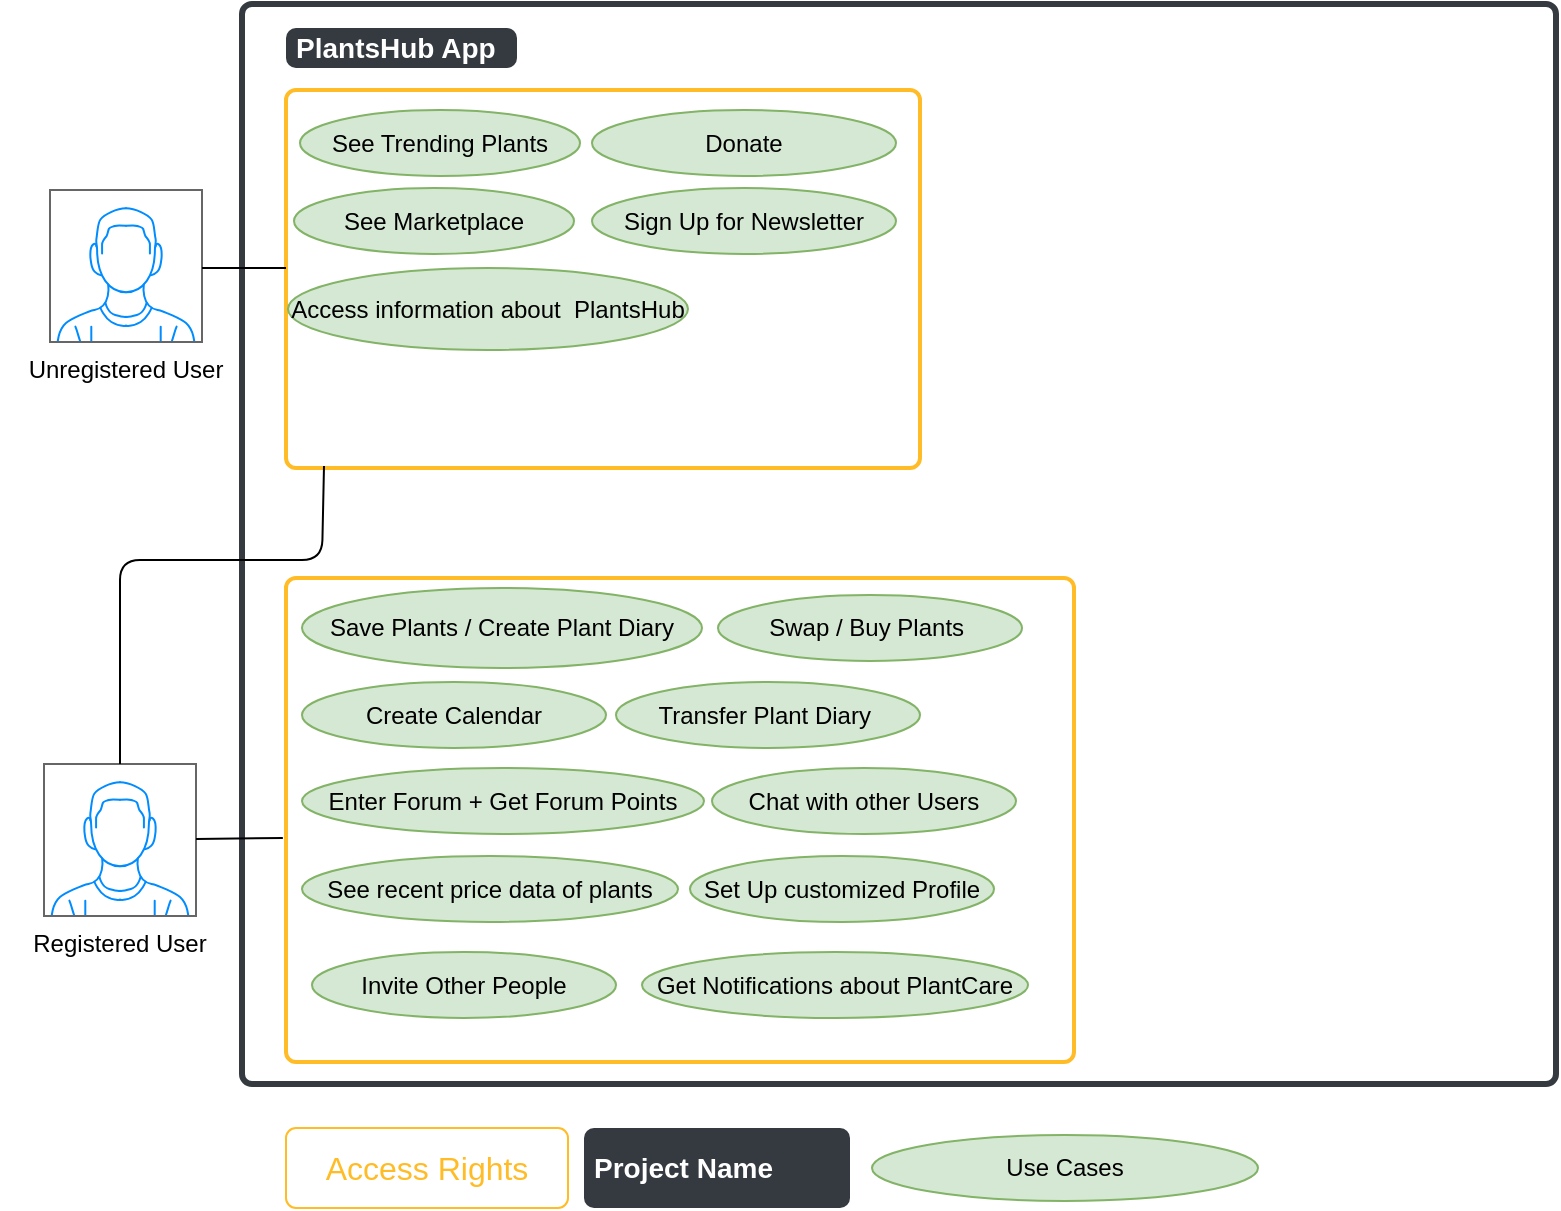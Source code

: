 <mxfile version="13.8.0" type="device"><diagram id="VJPvlXThsXL5bL5BLkOt" name="Page-1"><mxGraphModel dx="1064" dy="744" grid="0" gridSize="10" guides="1" tooltips="1" connect="1" arrows="1" fold="1" page="1" pageScale="1" pageWidth="827" pageHeight="1169" math="0" shadow="0"><root><mxCell id="0"/><mxCell id="1" parent="0"/><mxCell id="SFkvLsNOR4kEBYJkepob-16" value="" style="html=1;shadow=0;dashed=0;shape=mxgraph.bootstrap.rrect;rSize=5;strokeColor=#343A40;strokeWidth=3;fillColor=none;fontColor=#343A40;whiteSpace=wrap;align=center;verticalAlign=middle;spacingLeft=0;fontStyle=0;fontSize=16;spacing=5;" parent="1" vertex="1"><mxGeometry x="134" y="39" width="657" height="540" as="geometry"/></mxCell><mxCell id="SFkvLsNOR4kEBYJkepob-30" value="" style="html=1;shadow=0;dashed=0;shape=mxgraph.bootstrap.rrect;rSize=5;strokeColor=#FFBC26;strokeWidth=2;fillColor=none;fontColor=#FFBC26;whiteSpace=wrap;align=center;verticalAlign=middle;spacingLeft=0;fontStyle=0;fontSize=16;spacing=5;" parent="1" vertex="1"><mxGeometry x="156" y="326" width="394" height="242" as="geometry"/></mxCell><mxCell id="SFkvLsNOR4kEBYJkepob-7" value="" style="group" parent="1" vertex="1" connectable="0"><mxGeometry x="16" y="132" width="120" height="100" as="geometry"/></mxCell><mxCell id="SFkvLsNOR4kEBYJkepob-5" value="" style="verticalLabelPosition=bottom;shadow=0;dashed=0;align=center;html=1;verticalAlign=top;strokeWidth=1;shape=mxgraph.mockup.containers.userMale;strokeColor=#666666;strokeColor2=#008cff;" parent="SFkvLsNOR4kEBYJkepob-7" vertex="1"><mxGeometry x="22" width="76" height="76" as="geometry"/></mxCell><mxCell id="SFkvLsNOR4kEBYJkepob-6" value="Unregistered User" style="text;html=1;strokeColor=none;fillColor=none;align=center;verticalAlign=middle;whiteSpace=wrap;rounded=0;" parent="SFkvLsNOR4kEBYJkepob-7" vertex="1"><mxGeometry y="80" width="120" height="20" as="geometry"/></mxCell><mxCell id="SFkvLsNOR4kEBYJkepob-12" value="" style="group" parent="1" vertex="1" connectable="0"><mxGeometry x="13" y="419" width="120" height="100" as="geometry"/></mxCell><mxCell id="SFkvLsNOR4kEBYJkepob-13" value="" style="verticalLabelPosition=bottom;shadow=0;dashed=0;align=center;html=1;verticalAlign=top;strokeWidth=1;shape=mxgraph.mockup.containers.userMale;strokeColor=#666666;strokeColor2=#008cff;" parent="SFkvLsNOR4kEBYJkepob-12" vertex="1"><mxGeometry x="22" width="76" height="76" as="geometry"/></mxCell><mxCell id="SFkvLsNOR4kEBYJkepob-14" value="Registered User" style="text;html=1;strokeColor=none;fillColor=none;align=center;verticalAlign=middle;whiteSpace=wrap;rounded=0;" parent="SFkvLsNOR4kEBYJkepob-12" vertex="1"><mxGeometry y="80" width="120" height="20" as="geometry"/></mxCell><mxCell id="SFkvLsNOR4kEBYJkepob-17" value="PlantsHub App" style="html=1;shadow=0;dashed=0;shape=mxgraph.bootstrap.rrect;rSize=5;strokeColor=none;strokeWidth=1;fillColor=#343A40;fontColor=#FFFFFF;whiteSpace=wrap;align=left;verticalAlign=middle;spacingLeft=0;fontStyle=1;fontSize=14;spacing=5;" parent="1" vertex="1"><mxGeometry x="156" y="51" width="115.5" height="20" as="geometry"/></mxCell><mxCell id="SFkvLsNOR4kEBYJkepob-45" value="" style="group;strokeWidth=1;" parent="1" vertex="1" connectable="0"><mxGeometry x="156" y="82" width="317" height="189" as="geometry"/></mxCell><mxCell id="SFkvLsNOR4kEBYJkepob-29" value="" style="html=1;shadow=0;dashed=0;shape=mxgraph.bootstrap.rrect;rSize=5;strokeColor=#FFBC26;strokeWidth=2;fillColor=none;fontColor=#FFBC26;whiteSpace=wrap;align=center;verticalAlign=middle;spacingLeft=0;fontStyle=0;fontSize=16;spacing=5;" parent="SFkvLsNOR4kEBYJkepob-45" vertex="1"><mxGeometry width="317" height="189" as="geometry"/></mxCell><mxCell id="9S2ckzUQGxbAou5ynHKi-3" value="See Trending Plants" style="ellipse;whiteSpace=wrap;html=1;fillColor=#d5e8d4;strokeColor=#82b366;" vertex="1" parent="SFkvLsNOR4kEBYJkepob-45"><mxGeometry x="7" y="10" width="140" height="33" as="geometry"/></mxCell><mxCell id="9S2ckzUQGxbAou5ynHKi-4" value="&lt;span style=&quot;text-align: left&quot;&gt;See Marketplace&lt;/span&gt;" style="ellipse;whiteSpace=wrap;html=1;fillColor=#d5e8d4;strokeColor=#82b366;" vertex="1" parent="SFkvLsNOR4kEBYJkepob-45"><mxGeometry x="4" y="49" width="140" height="33" as="geometry"/></mxCell><mxCell id="9S2ckzUQGxbAou5ynHKi-5" value="&lt;span style=&quot;text-align: left&quot;&gt;Access information about &amp;nbsp;PlantsHub&lt;/span&gt;" style="ellipse;whiteSpace=wrap;html=1;fillColor=#d5e8d4;strokeColor=#82b366;" vertex="1" parent="SFkvLsNOR4kEBYJkepob-45"><mxGeometry x="1" y="89" width="200" height="41" as="geometry"/></mxCell><mxCell id="9S2ckzUQGxbAou5ynHKi-6" value="&lt;span style=&quot;text-align: left&quot;&gt;Sign Up for Newsletter&lt;/span&gt;" style="ellipse;whiteSpace=wrap;html=1;fillColor=#d5e8d4;strokeColor=#82b366;" vertex="1" parent="SFkvLsNOR4kEBYJkepob-45"><mxGeometry x="153" y="49" width="152" height="33" as="geometry"/></mxCell><mxCell id="9S2ckzUQGxbAou5ynHKi-7" value="&lt;span style=&quot;text-align: left&quot;&gt;Donate&lt;/span&gt;" style="ellipse;whiteSpace=wrap;html=1;fillColor=#d5e8d4;strokeColor=#82b366;" vertex="1" parent="SFkvLsNOR4kEBYJkepob-45"><mxGeometry x="153" y="10" width="152" height="33" as="geometry"/></mxCell><mxCell id="SFkvLsNOR4kEBYJkepob-47" value="" style="endArrow=none;html=1;entryX=0;entryY=0.471;entryDx=0;entryDy=0;entryPerimeter=0;" parent="1" target="SFkvLsNOR4kEBYJkepob-29" edge="1"><mxGeometry width="50" height="50" relative="1" as="geometry"><mxPoint x="114" y="171" as="sourcePoint"/><mxPoint x="121" y="197" as="targetPoint"/></mxGeometry></mxCell><mxCell id="SFkvLsNOR4kEBYJkepob-48" value="" style="endArrow=none;html=1;entryX=-0.004;entryY=0.537;entryDx=0;entryDy=0;entryPerimeter=0;" parent="1" source="SFkvLsNOR4kEBYJkepob-13" target="SFkvLsNOR4kEBYJkepob-30" edge="1"><mxGeometry width="50" height="50" relative="1" as="geometry"><mxPoint x="114" y="461" as="sourcePoint"/><mxPoint x="156.003" y="461.003" as="targetPoint"/></mxGeometry></mxCell><mxCell id="SFkvLsNOR4kEBYJkepob-49" value="" style="endArrow=none;html=1;" parent="1" source="SFkvLsNOR4kEBYJkepob-13" edge="1"><mxGeometry width="50" height="50" relative="1" as="geometry"><mxPoint x="121" y="466.512" as="sourcePoint"/><mxPoint x="175" y="270" as="targetPoint"/><Array as="points"><mxPoint x="73" y="317"/><mxPoint x="174" y="317"/></Array></mxGeometry></mxCell><mxCell id="SFkvLsNOR4kEBYJkepob-51" value="Access Rights" style="html=1;shadow=0;dashed=0;shape=mxgraph.bootstrap.rrect;rSize=5;strokeColor=#FFBC26;strokeWidth=1;fillColor=none;fontColor=#FFBC26;whiteSpace=wrap;align=center;verticalAlign=middle;spacingLeft=0;fontStyle=0;fontSize=16;spacing=5;" parent="1" vertex="1"><mxGeometry x="156" y="601" width="141" height="40" as="geometry"/></mxCell><mxCell id="SFkvLsNOR4kEBYJkepob-52" value="Project Name" style="html=1;shadow=0;dashed=0;shape=mxgraph.bootstrap.rrect;rSize=5;strokeColor=none;strokeWidth=1;fillColor=#343A40;fontColor=#FFFFFF;whiteSpace=wrap;align=left;verticalAlign=middle;spacingLeft=0;fontStyle=1;fontSize=14;spacing=5;rounded=0;sketch=0;" parent="1" vertex="1"><mxGeometry x="305" y="601" width="133" height="40" as="geometry"/></mxCell><mxCell id="9S2ckzUQGxbAou5ynHKi-8" value="&lt;span style=&quot;text-align: left&quot;&gt;Set Up customized Profile&lt;/span&gt;" style="ellipse;whiteSpace=wrap;html=1;fillColor=#d5e8d4;strokeColor=#82b366;" vertex="1" parent="1"><mxGeometry x="358" y="465" width="152" height="33" as="geometry"/></mxCell><mxCell id="9S2ckzUQGxbAou5ynHKi-9" value="&lt;span style=&quot;text-align: left&quot;&gt;Invite Other People&lt;/span&gt;" style="ellipse;whiteSpace=wrap;html=1;fillColor=#d5e8d4;strokeColor=#82b366;" vertex="1" parent="1"><mxGeometry x="169" y="513" width="152" height="33" as="geometry"/></mxCell><mxCell id="9S2ckzUQGxbAou5ynHKi-10" value="&lt;span style=&quot;text-align: left&quot;&gt;Save Plants / Create Plant Diary&lt;/span&gt;" style="ellipse;whiteSpace=wrap;html=1;fillColor=#d5e8d4;strokeColor=#82b366;" vertex="1" parent="1"><mxGeometry x="164" y="331" width="200" height="40" as="geometry"/></mxCell><mxCell id="9S2ckzUQGxbAou5ynHKi-11" value="&lt;span style=&quot;text-align: left&quot;&gt;Get Notifications about PlantCare&lt;/span&gt;" style="ellipse;whiteSpace=wrap;html=1;fillColor=#d5e8d4;strokeColor=#82b366;" vertex="1" parent="1"><mxGeometry x="334" y="513" width="193" height="33" as="geometry"/></mxCell><mxCell id="9S2ckzUQGxbAou5ynHKi-12" value="&lt;span style=&quot;text-align: left&quot;&gt;Enter Forum + Get Forum Points&lt;/span&gt;" style="ellipse;whiteSpace=wrap;html=1;fillColor=#d5e8d4;strokeColor=#82b366;" vertex="1" parent="1"><mxGeometry x="164" y="421" width="201" height="33" as="geometry"/></mxCell><mxCell id="9S2ckzUQGxbAou5ynHKi-13" value="&lt;span style=&quot;text-align: left&quot;&gt;See recent price data of plants&lt;/span&gt;" style="ellipse;whiteSpace=wrap;html=1;fillColor=#d5e8d4;strokeColor=#82b366;" vertex="1" parent="1"><mxGeometry x="164" y="465" width="188" height="33" as="geometry"/></mxCell><mxCell id="9S2ckzUQGxbAou5ynHKi-14" value="&lt;span style=&quot;text-align: left&quot;&gt;Chat with other Users&lt;/span&gt;" style="ellipse;whiteSpace=wrap;html=1;fillColor=#d5e8d4;strokeColor=#82b366;" vertex="1" parent="1"><mxGeometry x="369" y="421" width="152" height="33" as="geometry"/></mxCell><mxCell id="9S2ckzUQGxbAou5ynHKi-15" value="&lt;span style=&quot;text-align: left&quot;&gt;Swap / Buy Plants&amp;nbsp;&lt;/span&gt;" style="ellipse;whiteSpace=wrap;html=1;fillColor=#d5e8d4;strokeColor=#82b366;" vertex="1" parent="1"><mxGeometry x="372" y="334.5" width="152" height="33" as="geometry"/></mxCell><mxCell id="9S2ckzUQGxbAou5ynHKi-16" value="&lt;span style=&quot;text-align: left&quot;&gt;Transfer Plant Diary&amp;nbsp;&lt;/span&gt;" style="ellipse;whiteSpace=wrap;html=1;fillColor=#d5e8d4;strokeColor=#82b366;" vertex="1" parent="1"><mxGeometry x="321" y="378" width="152" height="33" as="geometry"/></mxCell><mxCell id="9S2ckzUQGxbAou5ynHKi-17" value="&lt;span style=&quot;text-align: left&quot;&gt;Create Calendar&lt;/span&gt;" style="ellipse;whiteSpace=wrap;html=1;fillColor=#d5e8d4;strokeColor=#82b366;" vertex="1" parent="1"><mxGeometry x="164" y="378" width="152" height="33" as="geometry"/></mxCell><mxCell id="9S2ckzUQGxbAou5ynHKi-18" value="&lt;span style=&quot;text-align: left&quot;&gt;Use Cases&lt;/span&gt;" style="ellipse;whiteSpace=wrap;html=1;fillColor=#d5e8d4;strokeColor=#82b366;" vertex="1" parent="1"><mxGeometry x="449" y="604.5" width="193" height="33" as="geometry"/></mxCell></root></mxGraphModel></diagram></mxfile>
